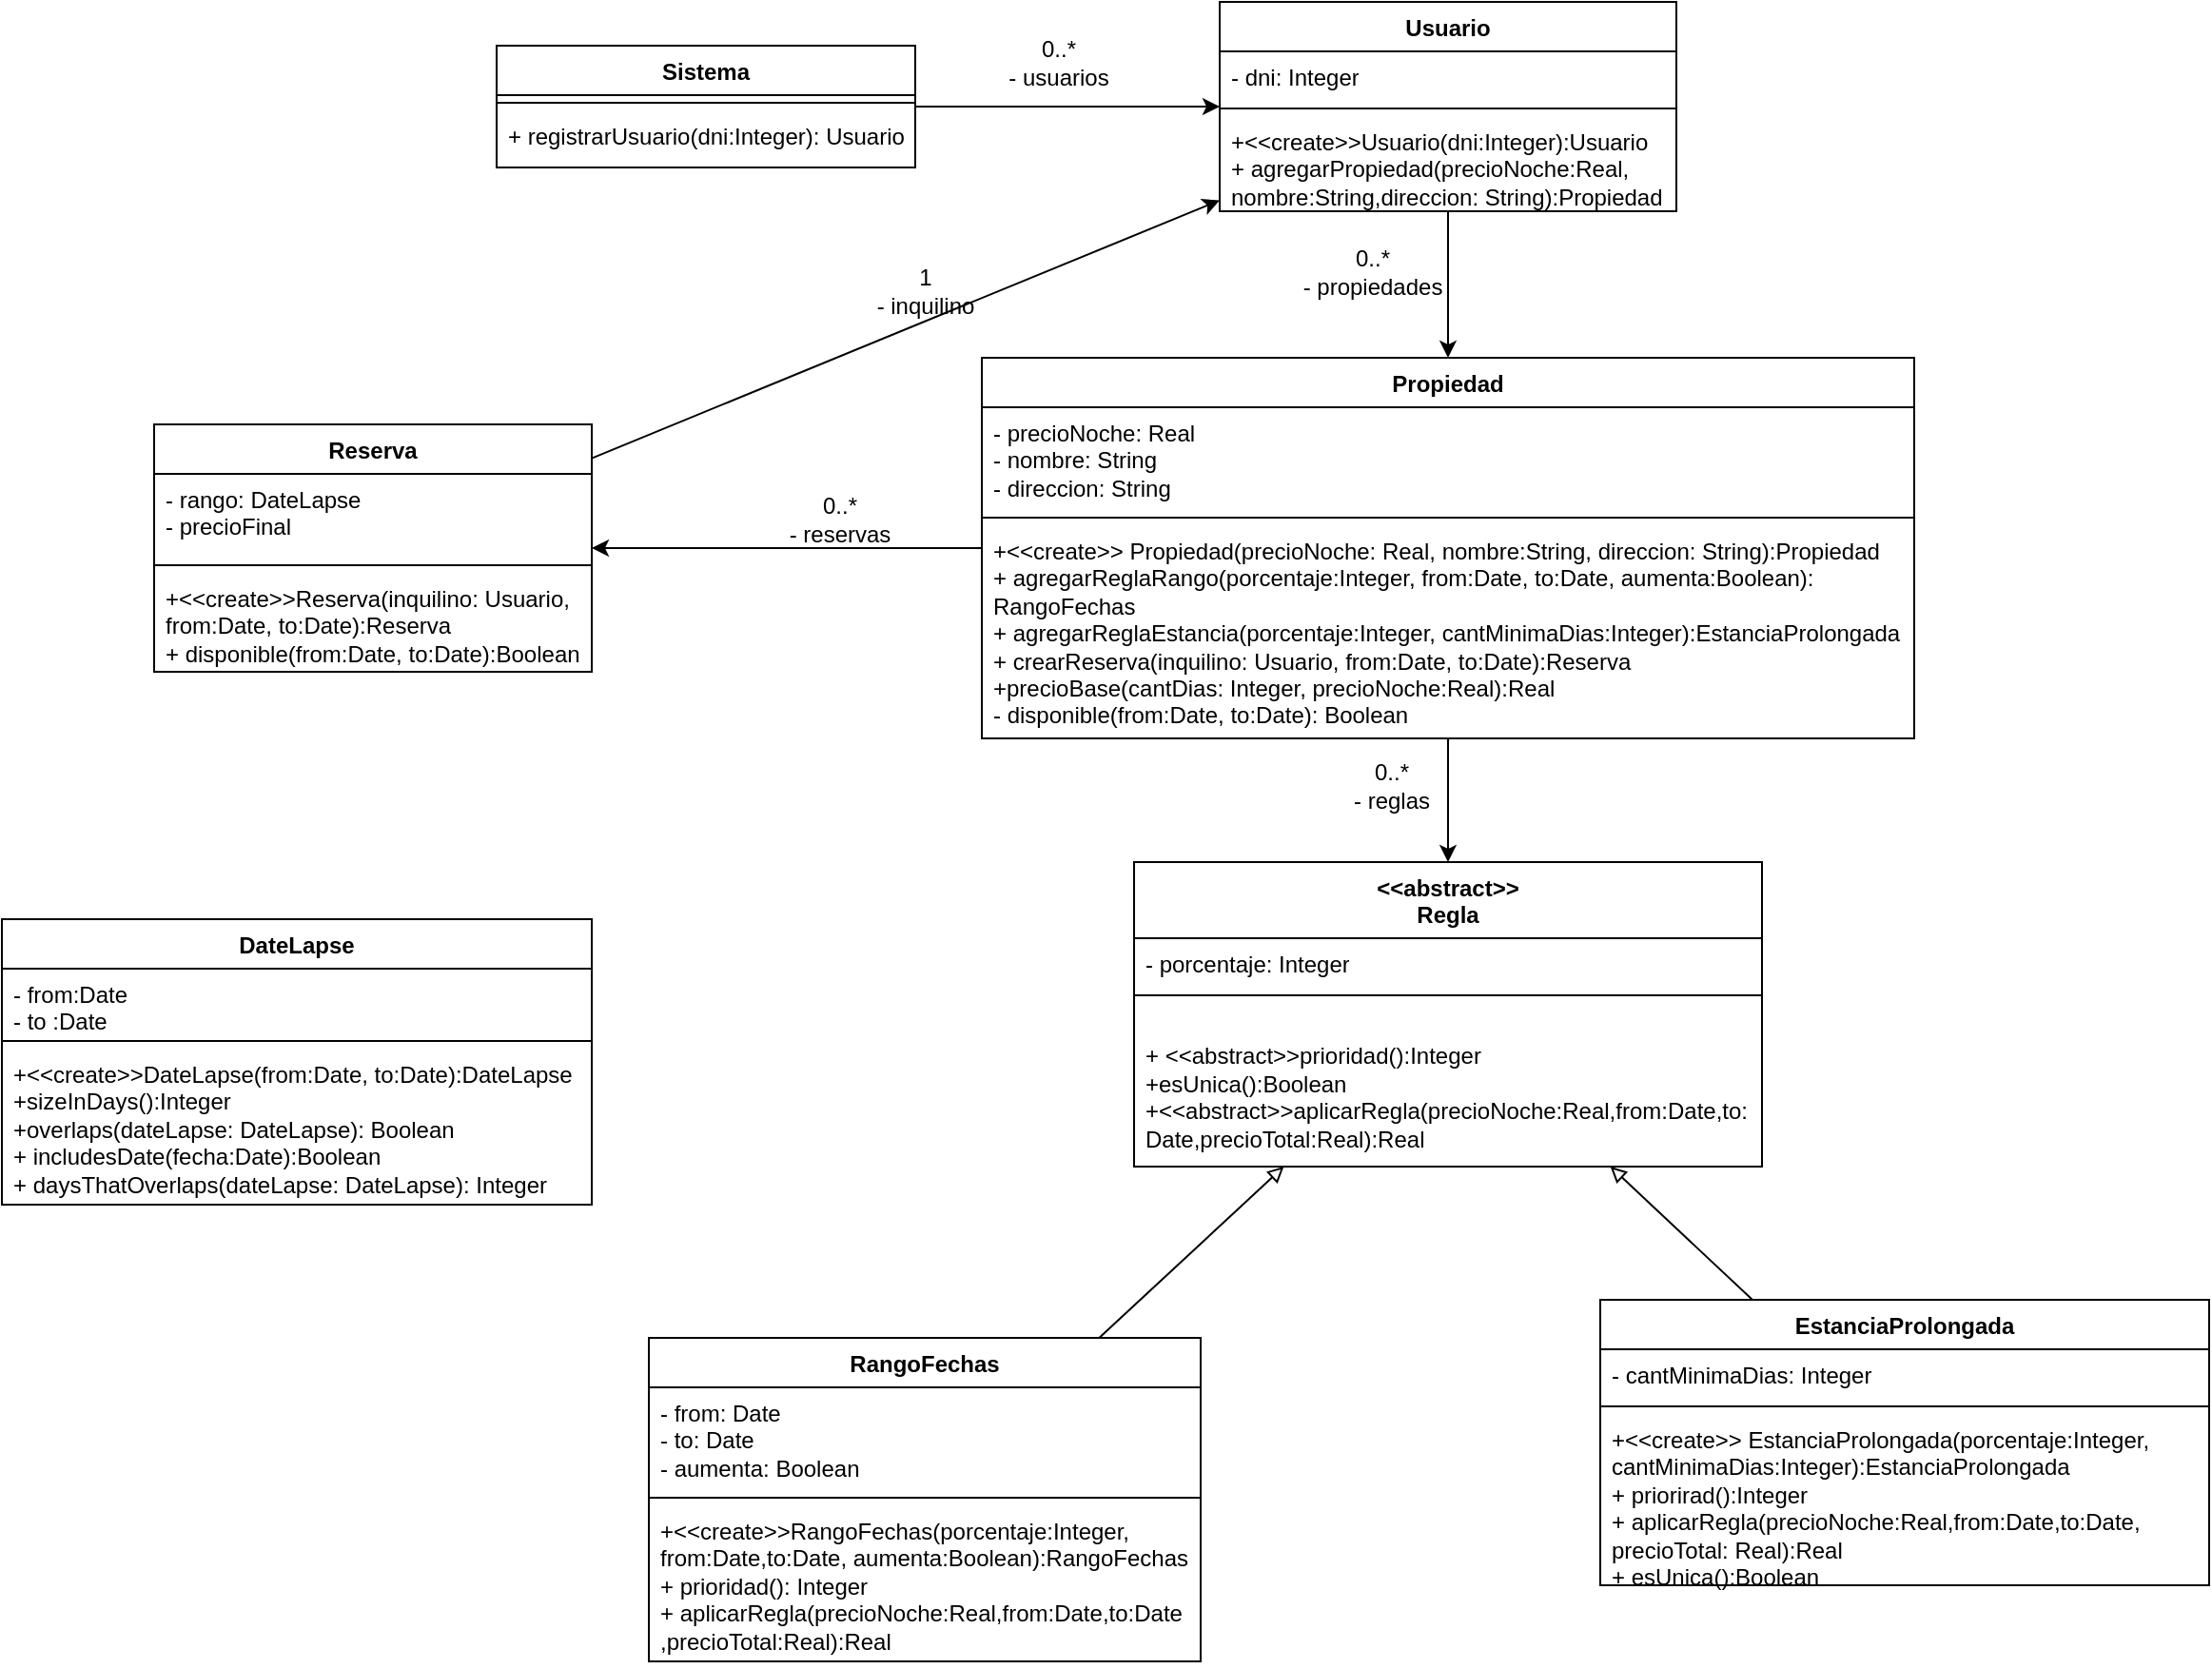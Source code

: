 <mxfile version="21.5.0" type="device">
  <diagram name="Página-1" id="kzRmNbPj0zxakM7UvcY1">
    <mxGraphModel dx="1144" dy="1899" grid="1" gridSize="10" guides="1" tooltips="1" connect="1" arrows="1" fold="1" page="1" pageScale="1" pageWidth="827" pageHeight="1169" math="0" shadow="0">
      <root>
        <mxCell id="0" />
        <mxCell id="1" parent="0" />
        <mxCell id="KgwVRd0RSulIxaePryn2-38" style="edgeStyle=orthogonalEdgeStyle;rounded=0;orthogonalLoop=1;jettySize=auto;html=1;" edge="1" parent="1" source="KgwVRd0RSulIxaePryn2-1" target="KgwVRd0RSulIxaePryn2-17">
          <mxGeometry relative="1" as="geometry" />
        </mxCell>
        <mxCell id="KgwVRd0RSulIxaePryn2-40" style="edgeStyle=orthogonalEdgeStyle;rounded=0;orthogonalLoop=1;jettySize=auto;html=1;" edge="1" parent="1" source="KgwVRd0RSulIxaePryn2-1" target="KgwVRd0RSulIxaePryn2-13">
          <mxGeometry relative="1" as="geometry" />
        </mxCell>
        <mxCell id="KgwVRd0RSulIxaePryn2-1" value="Propiedad" style="swimlane;fontStyle=1;align=center;verticalAlign=top;childLayout=stackLayout;horizontal=1;startSize=26;horizontalStack=0;resizeParent=1;resizeParentMax=0;resizeLast=0;collapsible=1;marginBottom=0;whiteSpace=wrap;html=1;" vertex="1" parent="1">
          <mxGeometry x="605" y="-15" width="490" height="200" as="geometry" />
        </mxCell>
        <mxCell id="KgwVRd0RSulIxaePryn2-2" value="- precioNoche: Real&lt;br&gt;- nombre: String&lt;br&gt;- direccion: String" style="text;strokeColor=none;fillColor=none;align=left;verticalAlign=top;spacingLeft=4;spacingRight=4;overflow=hidden;rotatable=0;points=[[0,0.5],[1,0.5]];portConstraint=eastwest;whiteSpace=wrap;html=1;" vertex="1" parent="KgwVRd0RSulIxaePryn2-1">
          <mxGeometry y="26" width="490" height="54" as="geometry" />
        </mxCell>
        <mxCell id="KgwVRd0RSulIxaePryn2-3" value="" style="line;strokeWidth=1;fillColor=none;align=left;verticalAlign=middle;spacingTop=-1;spacingLeft=3;spacingRight=3;rotatable=0;labelPosition=right;points=[];portConstraint=eastwest;strokeColor=inherit;" vertex="1" parent="KgwVRd0RSulIxaePryn2-1">
          <mxGeometry y="80" width="490" height="8" as="geometry" />
        </mxCell>
        <mxCell id="KgwVRd0RSulIxaePryn2-4" value="+&amp;lt;&amp;lt;create&amp;gt;&amp;gt; Propiedad(precioNoche: Real, nombre:String, direccion: String):Propiedad&lt;br&gt;+ agregarReglaRango(porcentaje:Integer, from:Date, to:Date, aumenta:Boolean): RangoFechas&lt;br&gt;+ agregarReglaEstancia(porcentaje:Integer, cantMinimaDias:Integer):EstanciaProlongada&lt;br&gt;+ crearReserva(inquilino: Usuario, from:Date, to:Date):Reserva&lt;br&gt;+precioBase(cantDias: Integer, precioNoche:Real):Real&lt;br&gt;- disponible(from:Date, to:Date): Boolean" style="text;strokeColor=none;fillColor=none;align=left;verticalAlign=top;spacingLeft=4;spacingRight=4;overflow=hidden;rotatable=0;points=[[0,0.5],[1,0.5]];portConstraint=eastwest;whiteSpace=wrap;html=1;" vertex="1" parent="KgwVRd0RSulIxaePryn2-1">
          <mxGeometry y="88" width="490" height="112" as="geometry" />
        </mxCell>
        <mxCell id="KgwVRd0RSulIxaePryn2-33" style="edgeStyle=orthogonalEdgeStyle;rounded=0;orthogonalLoop=1;jettySize=auto;html=1;" edge="1" parent="1" source="KgwVRd0RSulIxaePryn2-5" target="KgwVRd0RSulIxaePryn2-9">
          <mxGeometry relative="1" as="geometry" />
        </mxCell>
        <mxCell id="KgwVRd0RSulIxaePryn2-5" value="Sistema" style="swimlane;fontStyle=1;align=center;verticalAlign=top;childLayout=stackLayout;horizontal=1;startSize=26;horizontalStack=0;resizeParent=1;resizeParentMax=0;resizeLast=0;collapsible=1;marginBottom=0;whiteSpace=wrap;html=1;" vertex="1" parent="1">
          <mxGeometry x="350" y="-179" width="220" height="64" as="geometry" />
        </mxCell>
        <mxCell id="KgwVRd0RSulIxaePryn2-7" value="" style="line;strokeWidth=1;fillColor=none;align=left;verticalAlign=middle;spacingTop=-1;spacingLeft=3;spacingRight=3;rotatable=0;labelPosition=right;points=[];portConstraint=eastwest;strokeColor=inherit;" vertex="1" parent="KgwVRd0RSulIxaePryn2-5">
          <mxGeometry y="26" width="220" height="8" as="geometry" />
        </mxCell>
        <mxCell id="KgwVRd0RSulIxaePryn2-8" value="+ registrarUsuario(dni:Integer): Usuario" style="text;strokeColor=none;fillColor=none;align=left;verticalAlign=top;spacingLeft=4;spacingRight=4;overflow=hidden;rotatable=0;points=[[0,0.5],[1,0.5]];portConstraint=eastwest;whiteSpace=wrap;html=1;" vertex="1" parent="KgwVRd0RSulIxaePryn2-5">
          <mxGeometry y="34" width="220" height="30" as="geometry" />
        </mxCell>
        <mxCell id="KgwVRd0RSulIxaePryn2-34" style="edgeStyle=orthogonalEdgeStyle;rounded=0;orthogonalLoop=1;jettySize=auto;html=1;" edge="1" parent="1" source="KgwVRd0RSulIxaePryn2-9" target="KgwVRd0RSulIxaePryn2-1">
          <mxGeometry relative="1" as="geometry" />
        </mxCell>
        <mxCell id="KgwVRd0RSulIxaePryn2-9" value="Usuario" style="swimlane;fontStyle=1;align=center;verticalAlign=top;childLayout=stackLayout;horizontal=1;startSize=26;horizontalStack=0;resizeParent=1;resizeParentMax=0;resizeLast=0;collapsible=1;marginBottom=0;whiteSpace=wrap;html=1;" vertex="1" parent="1">
          <mxGeometry x="730" y="-202" width="240" height="110" as="geometry" />
        </mxCell>
        <mxCell id="KgwVRd0RSulIxaePryn2-10" value="- dni: Integer" style="text;strokeColor=none;fillColor=none;align=left;verticalAlign=top;spacingLeft=4;spacingRight=4;overflow=hidden;rotatable=0;points=[[0,0.5],[1,0.5]];portConstraint=eastwest;whiteSpace=wrap;html=1;" vertex="1" parent="KgwVRd0RSulIxaePryn2-9">
          <mxGeometry y="26" width="240" height="26" as="geometry" />
        </mxCell>
        <mxCell id="KgwVRd0RSulIxaePryn2-11" value="" style="line;strokeWidth=1;fillColor=none;align=left;verticalAlign=middle;spacingTop=-1;spacingLeft=3;spacingRight=3;rotatable=0;labelPosition=right;points=[];portConstraint=eastwest;strokeColor=inherit;" vertex="1" parent="KgwVRd0RSulIxaePryn2-9">
          <mxGeometry y="52" width="240" height="8" as="geometry" />
        </mxCell>
        <mxCell id="KgwVRd0RSulIxaePryn2-12" value="+&amp;lt;&amp;lt;create&amp;gt;&amp;gt;Usuario(dni:Integer):Usuario&lt;br&gt;+ agregarPropiedad(precioNoche:Real, nombre:String,direccion: String):Propiedad" style="text;strokeColor=none;fillColor=none;align=left;verticalAlign=top;spacingLeft=4;spacingRight=4;overflow=hidden;rotatable=0;points=[[0,0.5],[1,0.5]];portConstraint=eastwest;whiteSpace=wrap;html=1;" vertex="1" parent="KgwVRd0RSulIxaePryn2-9">
          <mxGeometry y="60" width="240" height="50" as="geometry" />
        </mxCell>
        <mxCell id="KgwVRd0RSulIxaePryn2-41" style="rounded=0;orthogonalLoop=1;jettySize=auto;html=1;" edge="1" parent="1" source="KgwVRd0RSulIxaePryn2-13" target="KgwVRd0RSulIxaePryn2-9">
          <mxGeometry relative="1" as="geometry" />
        </mxCell>
        <mxCell id="KgwVRd0RSulIxaePryn2-13" value="Reserva" style="swimlane;fontStyle=1;align=center;verticalAlign=top;childLayout=stackLayout;horizontal=1;startSize=26;horizontalStack=0;resizeParent=1;resizeParentMax=0;resizeLast=0;collapsible=1;marginBottom=0;whiteSpace=wrap;html=1;" vertex="1" parent="1">
          <mxGeometry x="170" y="20" width="230" height="130" as="geometry" />
        </mxCell>
        <mxCell id="KgwVRd0RSulIxaePryn2-14" value="- rango: DateLapse&lt;br&gt;- precioFinal" style="text;strokeColor=none;fillColor=none;align=left;verticalAlign=top;spacingLeft=4;spacingRight=4;overflow=hidden;rotatable=0;points=[[0,0.5],[1,0.5]];portConstraint=eastwest;whiteSpace=wrap;html=1;" vertex="1" parent="KgwVRd0RSulIxaePryn2-13">
          <mxGeometry y="26" width="230" height="44" as="geometry" />
        </mxCell>
        <mxCell id="KgwVRd0RSulIxaePryn2-15" value="" style="line;strokeWidth=1;fillColor=none;align=left;verticalAlign=middle;spacingTop=-1;spacingLeft=3;spacingRight=3;rotatable=0;labelPosition=right;points=[];portConstraint=eastwest;strokeColor=inherit;" vertex="1" parent="KgwVRd0RSulIxaePryn2-13">
          <mxGeometry y="70" width="230" height="8" as="geometry" />
        </mxCell>
        <mxCell id="KgwVRd0RSulIxaePryn2-16" value="+&amp;lt;&amp;lt;create&amp;gt;&amp;gt;Reserva(inquilino: Usuario, from:Date, to:Date):Reserva&lt;br&gt;+ disponible(from:Date, to:Date):Boolean" style="text;strokeColor=none;fillColor=none;align=left;verticalAlign=top;spacingLeft=4;spacingRight=4;overflow=hidden;rotatable=0;points=[[0,0.5],[1,0.5]];portConstraint=eastwest;whiteSpace=wrap;html=1;" vertex="1" parent="KgwVRd0RSulIxaePryn2-13">
          <mxGeometry y="78" width="230" height="52" as="geometry" />
        </mxCell>
        <mxCell id="KgwVRd0RSulIxaePryn2-17" value="&amp;lt;&amp;lt;abstract&amp;gt;&amp;gt;&lt;br&gt;Regla" style="swimlane;fontStyle=1;align=center;verticalAlign=top;childLayout=stackLayout;horizontal=1;startSize=40;horizontalStack=0;resizeParent=1;resizeParentMax=0;resizeLast=0;collapsible=1;marginBottom=0;whiteSpace=wrap;html=1;" vertex="1" parent="1">
          <mxGeometry x="685" y="250" width="330" height="160" as="geometry" />
        </mxCell>
        <mxCell id="KgwVRd0RSulIxaePryn2-18" value="- porcentaje: Integer&lt;br&gt;" style="text;strokeColor=none;fillColor=none;align=left;verticalAlign=top;spacingLeft=4;spacingRight=4;overflow=hidden;rotatable=0;points=[[0,0.5],[1,0.5]];portConstraint=eastwest;whiteSpace=wrap;html=1;" vertex="1" parent="KgwVRd0RSulIxaePryn2-17">
          <mxGeometry y="40" width="330" height="26" as="geometry" />
        </mxCell>
        <mxCell id="KgwVRd0RSulIxaePryn2-19" value="" style="line;strokeWidth=1;fillColor=none;align=left;verticalAlign=middle;spacingTop=-1;spacingLeft=3;spacingRight=3;rotatable=0;labelPosition=right;points=[];portConstraint=eastwest;strokeColor=inherit;" vertex="1" parent="KgwVRd0RSulIxaePryn2-17">
          <mxGeometry y="66" width="330" height="8" as="geometry" />
        </mxCell>
        <mxCell id="KgwVRd0RSulIxaePryn2-20" value="&lt;br&gt;+ &amp;lt;&amp;lt;abstract&amp;gt;&amp;gt;prioridad():Integer&lt;br&gt;+esUnica():Boolean&lt;br&gt;+&amp;lt;&amp;lt;abstract&amp;gt;&amp;gt;aplicarRegla(precioNoche:Real,from:Date,to:&lt;br&gt;Date,precioTotal:Real):Real" style="text;strokeColor=none;fillColor=none;align=left;verticalAlign=top;spacingLeft=4;spacingRight=4;overflow=hidden;rotatable=0;points=[[0,0.5],[1,0.5]];portConstraint=eastwest;whiteSpace=wrap;html=1;" vertex="1" parent="KgwVRd0RSulIxaePryn2-17">
          <mxGeometry y="74" width="330" height="86" as="geometry" />
        </mxCell>
        <mxCell id="KgwVRd0RSulIxaePryn2-37" style="rounded=0;orthogonalLoop=1;jettySize=auto;html=1;endArrow=block;endFill=0;" edge="1" parent="1" source="KgwVRd0RSulIxaePryn2-21" target="KgwVRd0RSulIxaePryn2-17">
          <mxGeometry relative="1" as="geometry" />
        </mxCell>
        <mxCell id="KgwVRd0RSulIxaePryn2-21" value="RangoFechas" style="swimlane;fontStyle=1;align=center;verticalAlign=top;childLayout=stackLayout;horizontal=1;startSize=26;horizontalStack=0;resizeParent=1;resizeParentMax=0;resizeLast=0;collapsible=1;marginBottom=0;whiteSpace=wrap;html=1;" vertex="1" parent="1">
          <mxGeometry x="430" y="500" width="290" height="170" as="geometry" />
        </mxCell>
        <mxCell id="KgwVRd0RSulIxaePryn2-22" value="- from: Date&lt;br&gt;- to: Date&lt;br&gt;- aumenta: Boolean" style="text;strokeColor=none;fillColor=none;align=left;verticalAlign=top;spacingLeft=4;spacingRight=4;overflow=hidden;rotatable=0;points=[[0,0.5],[1,0.5]];portConstraint=eastwest;whiteSpace=wrap;html=1;" vertex="1" parent="KgwVRd0RSulIxaePryn2-21">
          <mxGeometry y="26" width="290" height="54" as="geometry" />
        </mxCell>
        <mxCell id="KgwVRd0RSulIxaePryn2-23" value="" style="line;strokeWidth=1;fillColor=none;align=left;verticalAlign=middle;spacingTop=-1;spacingLeft=3;spacingRight=3;rotatable=0;labelPosition=right;points=[];portConstraint=eastwest;strokeColor=inherit;" vertex="1" parent="KgwVRd0RSulIxaePryn2-21">
          <mxGeometry y="80" width="290" height="8" as="geometry" />
        </mxCell>
        <mxCell id="KgwVRd0RSulIxaePryn2-24" value="+&amp;lt;&amp;lt;create&amp;gt;&amp;gt;RangoFechas(porcentaje:Integer, from:Date,to:Date, aumenta:Boolean):RangoFechas&lt;br&gt;+ prioridad(): Integer&lt;br&gt;+ aplicarRegla(precioNoche:Real,from:Date,to:Date&lt;br&gt;,precioTotal:Real):Real" style="text;strokeColor=none;fillColor=none;align=left;verticalAlign=top;spacingLeft=4;spacingRight=4;overflow=hidden;rotatable=0;points=[[0,0.5],[1,0.5]];portConstraint=eastwest;whiteSpace=wrap;html=1;" vertex="1" parent="KgwVRd0RSulIxaePryn2-21">
          <mxGeometry y="88" width="290" height="82" as="geometry" />
        </mxCell>
        <mxCell id="KgwVRd0RSulIxaePryn2-36" style="rounded=0;orthogonalLoop=1;jettySize=auto;html=1;endArrow=block;endFill=0;" edge="1" parent="1" source="KgwVRd0RSulIxaePryn2-25" target="KgwVRd0RSulIxaePryn2-17">
          <mxGeometry relative="1" as="geometry" />
        </mxCell>
        <mxCell id="KgwVRd0RSulIxaePryn2-25" value="EstanciaProlongada" style="swimlane;fontStyle=1;align=center;verticalAlign=top;childLayout=stackLayout;horizontal=1;startSize=26;horizontalStack=0;resizeParent=1;resizeParentMax=0;resizeLast=0;collapsible=1;marginBottom=0;whiteSpace=wrap;html=1;" vertex="1" parent="1">
          <mxGeometry x="930" y="480" width="320" height="150" as="geometry" />
        </mxCell>
        <mxCell id="KgwVRd0RSulIxaePryn2-26" value="- cantMinimaDias: Integer" style="text;strokeColor=none;fillColor=none;align=left;verticalAlign=top;spacingLeft=4;spacingRight=4;overflow=hidden;rotatable=0;points=[[0,0.5],[1,0.5]];portConstraint=eastwest;whiteSpace=wrap;html=1;" vertex="1" parent="KgwVRd0RSulIxaePryn2-25">
          <mxGeometry y="26" width="320" height="26" as="geometry" />
        </mxCell>
        <mxCell id="KgwVRd0RSulIxaePryn2-27" value="" style="line;strokeWidth=1;fillColor=none;align=left;verticalAlign=middle;spacingTop=-1;spacingLeft=3;spacingRight=3;rotatable=0;labelPosition=right;points=[];portConstraint=eastwest;strokeColor=inherit;" vertex="1" parent="KgwVRd0RSulIxaePryn2-25">
          <mxGeometry y="52" width="320" height="8" as="geometry" />
        </mxCell>
        <mxCell id="KgwVRd0RSulIxaePryn2-28" value="+&amp;lt;&amp;lt;create&amp;gt;&amp;gt; EstanciaProlongada(porcentaje:Integer, cantMinimaDias:Integer):EstanciaProlongada&lt;br&gt;+ priorirad():Integer&lt;br&gt;+ aplicarRegla(precioNoche:Real,from:Date,to:Date, precioTotal: Real):Real&lt;br&gt;+ esUnica():Boolean" style="text;strokeColor=none;fillColor=none;align=left;verticalAlign=top;spacingLeft=4;spacingRight=4;overflow=hidden;rotatable=0;points=[[0,0.5],[1,0.5]];portConstraint=eastwest;whiteSpace=wrap;html=1;" vertex="1" parent="KgwVRd0RSulIxaePryn2-25">
          <mxGeometry y="60" width="320" height="90" as="geometry" />
        </mxCell>
        <mxCell id="KgwVRd0RSulIxaePryn2-29" value="DateLapse" style="swimlane;fontStyle=1;align=center;verticalAlign=top;childLayout=stackLayout;horizontal=1;startSize=26;horizontalStack=0;resizeParent=1;resizeParentMax=0;resizeLast=0;collapsible=1;marginBottom=0;whiteSpace=wrap;html=1;" vertex="1" parent="1">
          <mxGeometry x="90" y="280" width="310" height="150" as="geometry" />
        </mxCell>
        <mxCell id="KgwVRd0RSulIxaePryn2-30" value="- from:Date&lt;br&gt;- to :Date" style="text;strokeColor=none;fillColor=none;align=left;verticalAlign=top;spacingLeft=4;spacingRight=4;overflow=hidden;rotatable=0;points=[[0,0.5],[1,0.5]];portConstraint=eastwest;whiteSpace=wrap;html=1;" vertex="1" parent="KgwVRd0RSulIxaePryn2-29">
          <mxGeometry y="26" width="310" height="34" as="geometry" />
        </mxCell>
        <mxCell id="KgwVRd0RSulIxaePryn2-31" value="" style="line;strokeWidth=1;fillColor=none;align=left;verticalAlign=middle;spacingTop=-1;spacingLeft=3;spacingRight=3;rotatable=0;labelPosition=right;points=[];portConstraint=eastwest;strokeColor=inherit;" vertex="1" parent="KgwVRd0RSulIxaePryn2-29">
          <mxGeometry y="60" width="310" height="8" as="geometry" />
        </mxCell>
        <mxCell id="KgwVRd0RSulIxaePryn2-32" value="+&amp;lt;&amp;lt;create&amp;gt;&amp;gt;DateLapse(from:Date, to:Date):DateLapse&lt;br&gt;+sizeInDays():Integer&lt;br&gt;+overlaps(dateLapse: DateLapse): Boolean&lt;br&gt;+ includesDate(fecha:Date):Boolean&lt;br&gt;+ daysThatOverlaps(dateLapse: DateLapse): Integer" style="text;strokeColor=none;fillColor=none;align=left;verticalAlign=top;spacingLeft=4;spacingRight=4;overflow=hidden;rotatable=0;points=[[0,0.5],[1,0.5]];portConstraint=eastwest;whiteSpace=wrap;html=1;" vertex="1" parent="KgwVRd0RSulIxaePryn2-29">
          <mxGeometry y="68" width="310" height="82" as="geometry" />
        </mxCell>
        <mxCell id="KgwVRd0RSulIxaePryn2-42" value="1&lt;br&gt;- inquilino" style="text;html=1;align=center;verticalAlign=middle;resizable=0;points=[];autosize=1;strokeColor=none;fillColor=none;" vertex="1" parent="1">
          <mxGeometry x="540" y="-70" width="70" height="40" as="geometry" />
        </mxCell>
        <mxCell id="KgwVRd0RSulIxaePryn2-43" value="0..*&lt;br&gt;- reservas" style="text;html=1;align=center;verticalAlign=middle;resizable=0;points=[];autosize=1;strokeColor=none;fillColor=none;" vertex="1" parent="1">
          <mxGeometry x="490" y="50" width="80" height="40" as="geometry" />
        </mxCell>
        <mxCell id="KgwVRd0RSulIxaePryn2-44" value="0..*&lt;br&gt;- usuarios" style="text;html=1;align=center;verticalAlign=middle;resizable=0;points=[];autosize=1;strokeColor=none;fillColor=none;" vertex="1" parent="1">
          <mxGeometry x="605" y="-190" width="80" height="40" as="geometry" />
        </mxCell>
        <mxCell id="KgwVRd0RSulIxaePryn2-45" value="0..*&lt;br&gt;- propiedades" style="text;html=1;align=center;verticalAlign=middle;resizable=0;points=[];autosize=1;strokeColor=none;fillColor=none;" vertex="1" parent="1">
          <mxGeometry x="760" y="-80" width="100" height="40" as="geometry" />
        </mxCell>
        <mxCell id="KgwVRd0RSulIxaePryn2-46" value="0..*&lt;br&gt;- reglas" style="text;html=1;align=center;verticalAlign=middle;resizable=0;points=[];autosize=1;strokeColor=none;fillColor=none;" vertex="1" parent="1">
          <mxGeometry x="790" y="190" width="60" height="40" as="geometry" />
        </mxCell>
      </root>
    </mxGraphModel>
  </diagram>
</mxfile>
